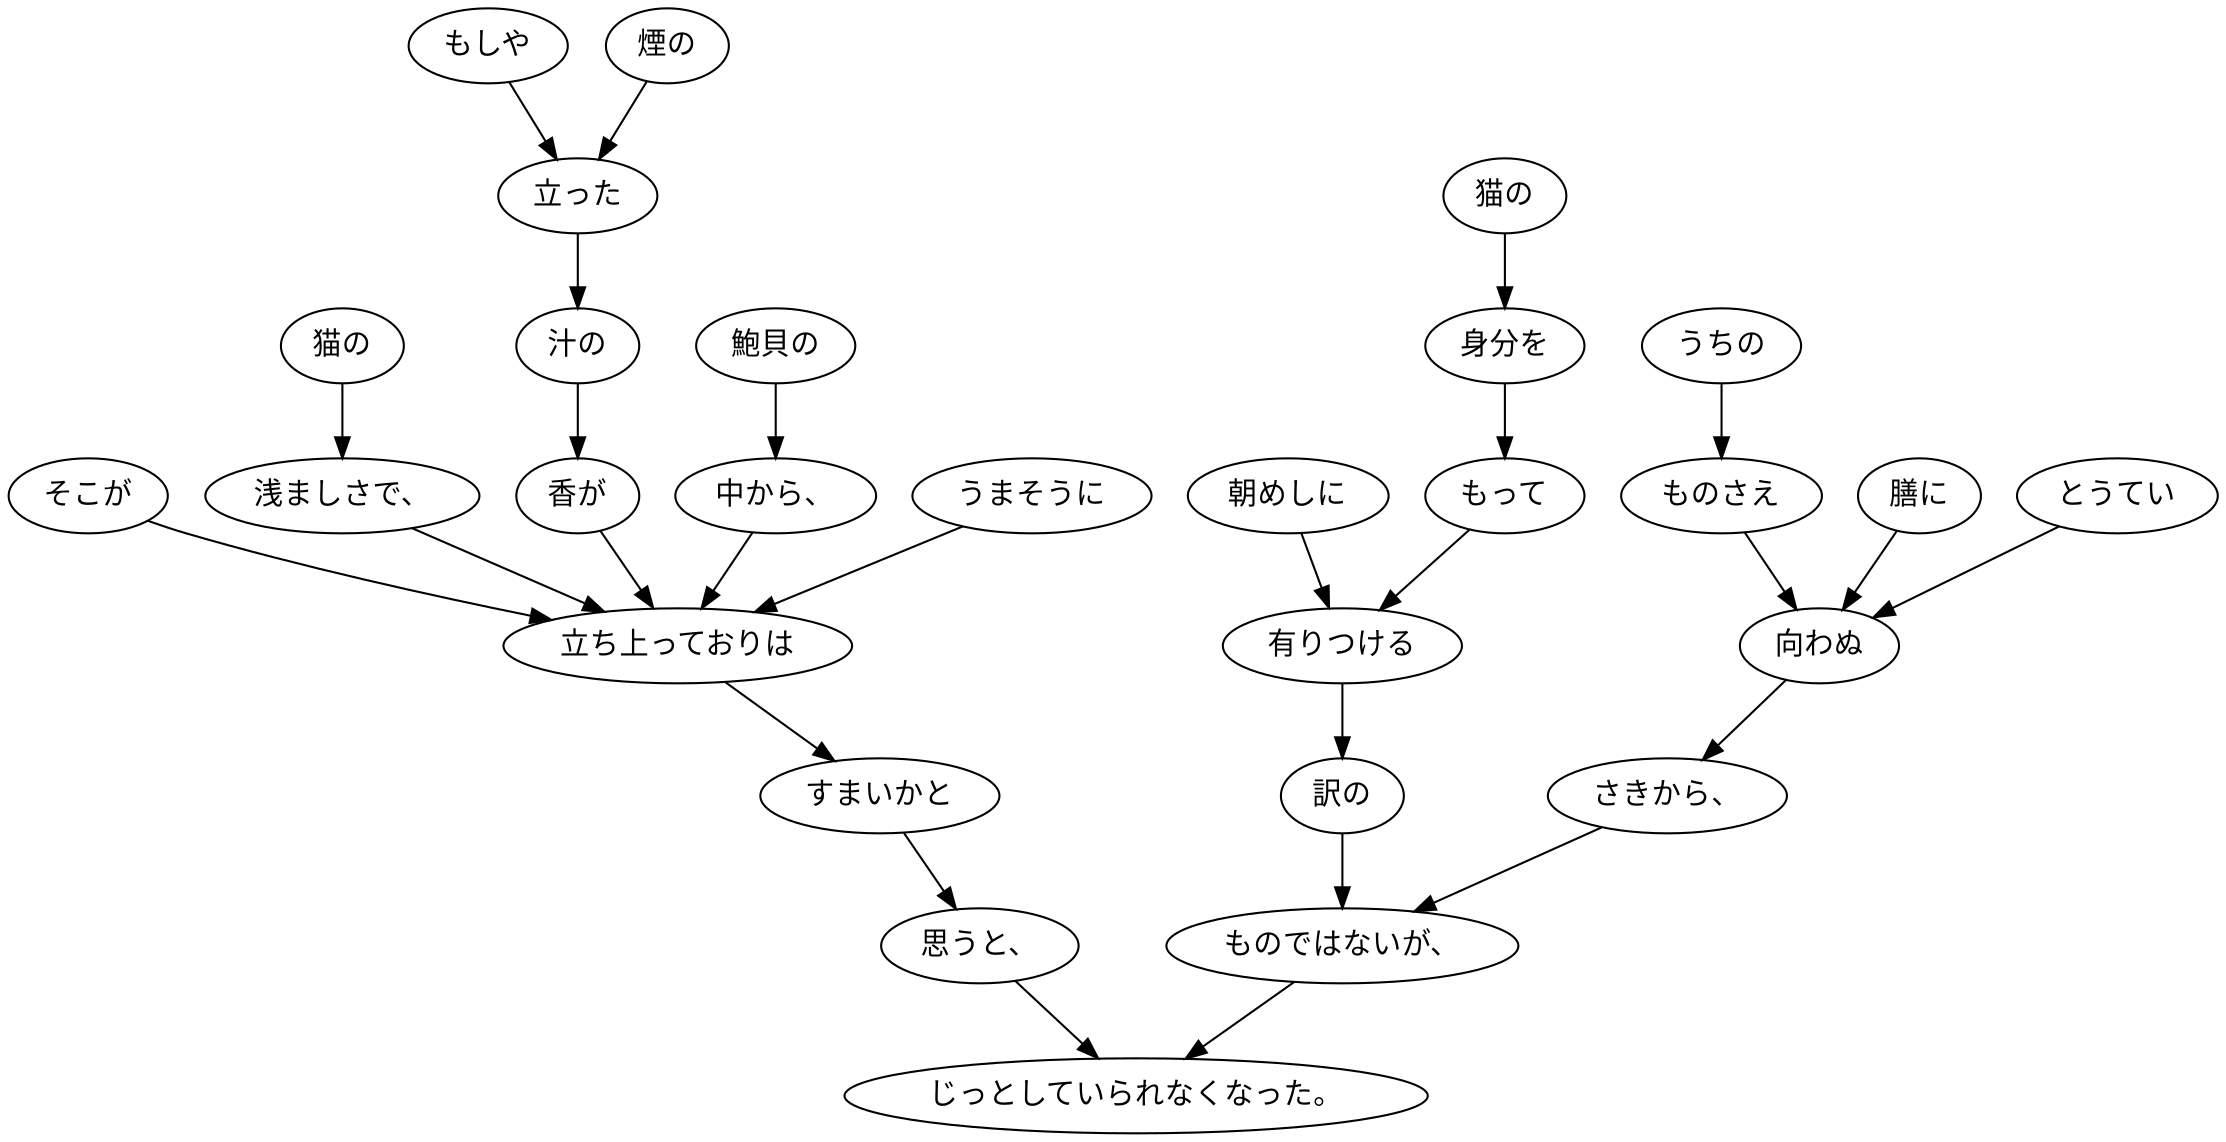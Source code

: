digraph graph6417 {
	node0 [label="とうてい"];
	node1 [label="うちの"];
	node2 [label="ものさえ"];
	node3 [label="膳に"];
	node4 [label="向わぬ"];
	node5 [label="さきから、"];
	node6 [label="猫の"];
	node7 [label="身分を"];
	node8 [label="もって"];
	node9 [label="朝めしに"];
	node10 [label="有りつける"];
	node11 [label="訳の"];
	node12 [label="ものではないが、"];
	node13 [label="そこが"];
	node14 [label="猫の"];
	node15 [label="浅ましさで、"];
	node16 [label="もしや"];
	node17 [label="煙の"];
	node18 [label="立った"];
	node19 [label="汁の"];
	node20 [label="香が"];
	node21 [label="鮑貝の"];
	node22 [label="中から、"];
	node23 [label="うまそうに"];
	node24 [label="立ち上っておりは"];
	node25 [label="すまいかと"];
	node26 [label="思うと、"];
	node27 [label="じっとしていられなくなった。"];
	node0 -> node4;
	node1 -> node2;
	node2 -> node4;
	node3 -> node4;
	node4 -> node5;
	node5 -> node12;
	node6 -> node7;
	node7 -> node8;
	node8 -> node10;
	node9 -> node10;
	node10 -> node11;
	node11 -> node12;
	node12 -> node27;
	node13 -> node24;
	node14 -> node15;
	node15 -> node24;
	node16 -> node18;
	node17 -> node18;
	node18 -> node19;
	node19 -> node20;
	node20 -> node24;
	node21 -> node22;
	node22 -> node24;
	node23 -> node24;
	node24 -> node25;
	node25 -> node26;
	node26 -> node27;
}
